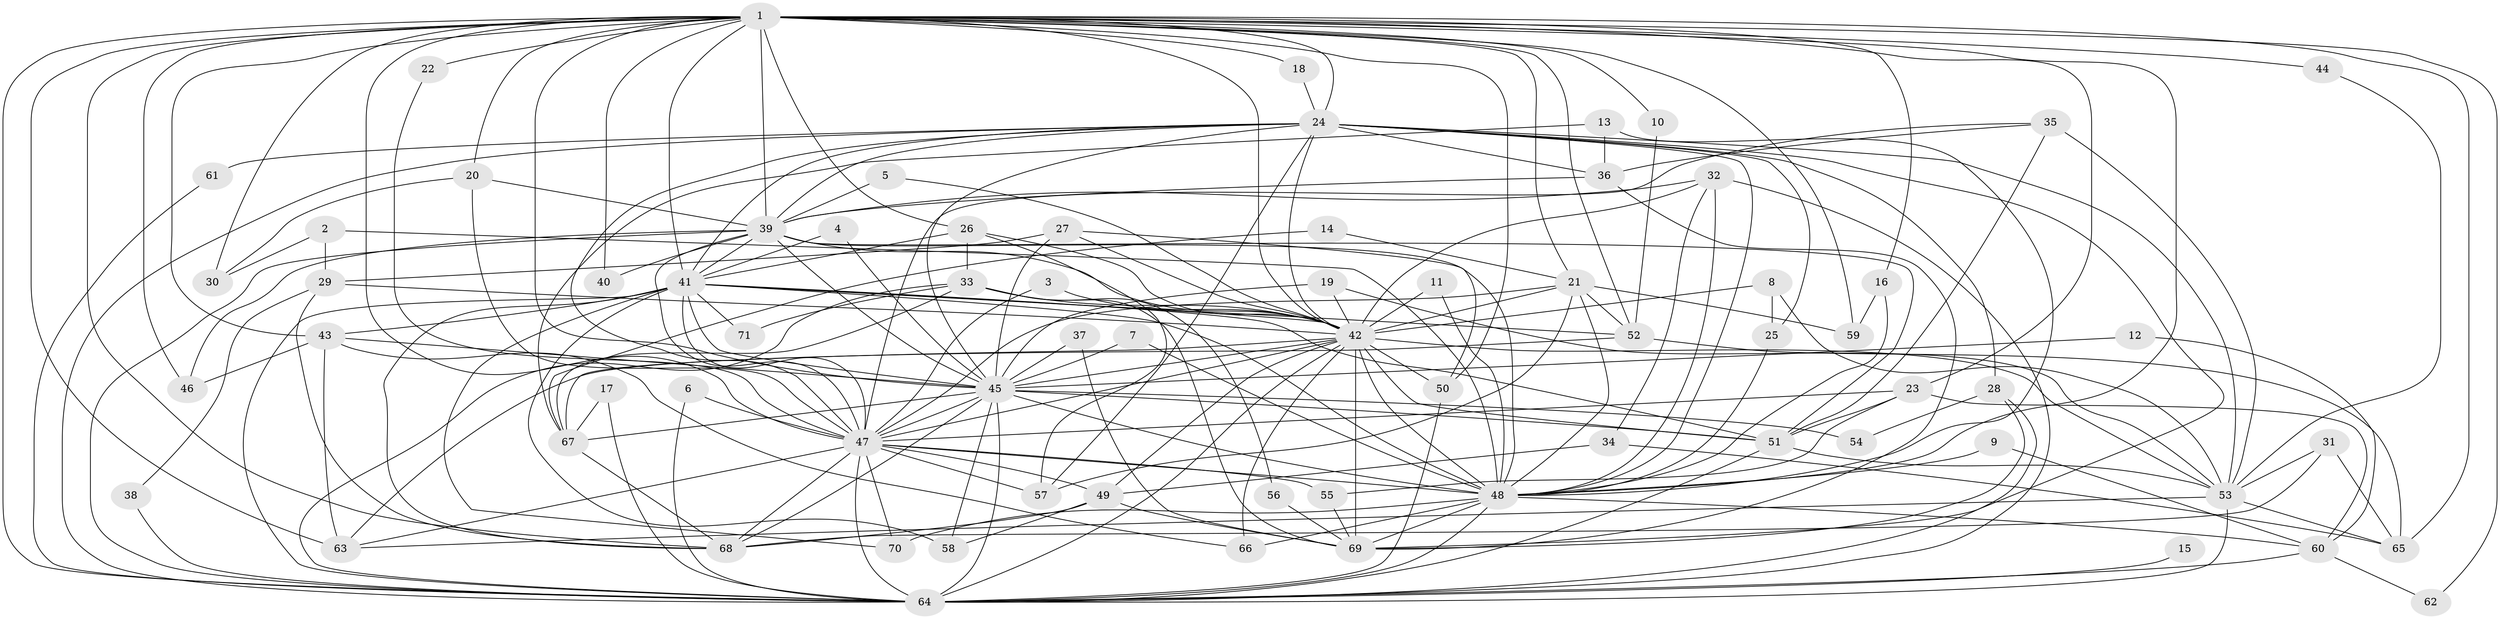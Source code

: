 // original degree distribution, {20: 0.014084507042253521, 24: 0.014084507042253521, 18: 0.007042253521126761, 27: 0.007042253521126761, 16: 0.007042253521126761, 29: 0.007042253521126761, 23: 0.014084507042253521, 8: 0.007042253521126761, 2: 0.5, 5: 0.09859154929577464, 4: 0.07746478873239436, 3: 0.19718309859154928, 6: 0.035211267605633804, 9: 0.007042253521126761, 7: 0.007042253521126761}
// Generated by graph-tools (version 1.1) at 2025/25/03/09/25 03:25:37]
// undirected, 71 vertices, 208 edges
graph export_dot {
graph [start="1"]
  node [color=gray90,style=filled];
  1;
  2;
  3;
  4;
  5;
  6;
  7;
  8;
  9;
  10;
  11;
  12;
  13;
  14;
  15;
  16;
  17;
  18;
  19;
  20;
  21;
  22;
  23;
  24;
  25;
  26;
  27;
  28;
  29;
  30;
  31;
  32;
  33;
  34;
  35;
  36;
  37;
  38;
  39;
  40;
  41;
  42;
  43;
  44;
  45;
  46;
  47;
  48;
  49;
  50;
  51;
  52;
  53;
  54;
  55;
  56;
  57;
  58;
  59;
  60;
  61;
  62;
  63;
  64;
  65;
  66;
  67;
  68;
  69;
  70;
  71;
  1 -- 10 [weight=1.0];
  1 -- 16 [weight=1.0];
  1 -- 18 [weight=1.0];
  1 -- 20 [weight=1.0];
  1 -- 21 [weight=1.0];
  1 -- 22 [weight=1.0];
  1 -- 23 [weight=1.0];
  1 -- 24 [weight=2.0];
  1 -- 26 [weight=1.0];
  1 -- 30 [weight=1.0];
  1 -- 39 [weight=3.0];
  1 -- 40 [weight=1.0];
  1 -- 41 [weight=2.0];
  1 -- 42 [weight=2.0];
  1 -- 43 [weight=1.0];
  1 -- 44 [weight=1.0];
  1 -- 45 [weight=3.0];
  1 -- 46 [weight=2.0];
  1 -- 47 [weight=2.0];
  1 -- 48 [weight=3.0];
  1 -- 50 [weight=1.0];
  1 -- 52 [weight=1.0];
  1 -- 59 [weight=1.0];
  1 -- 62 [weight=1.0];
  1 -- 63 [weight=1.0];
  1 -- 64 [weight=2.0];
  1 -- 65 [weight=1.0];
  1 -- 68 [weight=1.0];
  2 -- 29 [weight=1.0];
  2 -- 30 [weight=1.0];
  2 -- 48 [weight=1.0];
  3 -- 42 [weight=2.0];
  3 -- 47 [weight=1.0];
  4 -- 41 [weight=1.0];
  4 -- 45 [weight=1.0];
  5 -- 39 [weight=1.0];
  5 -- 42 [weight=1.0];
  6 -- 47 [weight=1.0];
  6 -- 64 [weight=1.0];
  7 -- 45 [weight=1.0];
  7 -- 48 [weight=1.0];
  8 -- 25 [weight=1.0];
  8 -- 42 [weight=1.0];
  8 -- 53 [weight=1.0];
  9 -- 48 [weight=1.0];
  9 -- 60 [weight=1.0];
  10 -- 52 [weight=1.0];
  11 -- 42 [weight=1.0];
  11 -- 48 [weight=1.0];
  12 -- 45 [weight=1.0];
  12 -- 60 [weight=1.0];
  13 -- 36 [weight=1.0];
  13 -- 48 [weight=1.0];
  13 -- 67 [weight=1.0];
  14 -- 21 [weight=1.0];
  14 -- 67 [weight=1.0];
  15 -- 64 [weight=2.0];
  16 -- 48 [weight=1.0];
  16 -- 59 [weight=1.0];
  17 -- 64 [weight=1.0];
  17 -- 67 [weight=1.0];
  18 -- 24 [weight=1.0];
  19 -- 42 [weight=1.0];
  19 -- 45 [weight=1.0];
  19 -- 53 [weight=1.0];
  20 -- 30 [weight=1.0];
  20 -- 39 [weight=1.0];
  20 -- 47 [weight=1.0];
  21 -- 42 [weight=1.0];
  21 -- 47 [weight=1.0];
  21 -- 48 [weight=1.0];
  21 -- 52 [weight=1.0];
  21 -- 57 [weight=1.0];
  21 -- 59 [weight=1.0];
  22 -- 47 [weight=1.0];
  23 -- 47 [weight=1.0];
  23 -- 51 [weight=1.0];
  23 -- 55 [weight=1.0];
  23 -- 60 [weight=1.0];
  24 -- 25 [weight=1.0];
  24 -- 28 [weight=1.0];
  24 -- 36 [weight=2.0];
  24 -- 39 [weight=1.0];
  24 -- 41 [weight=1.0];
  24 -- 42 [weight=1.0];
  24 -- 45 [weight=1.0];
  24 -- 47 [weight=1.0];
  24 -- 48 [weight=1.0];
  24 -- 53 [weight=1.0];
  24 -- 57 [weight=1.0];
  24 -- 61 [weight=1.0];
  24 -- 64 [weight=1.0];
  24 -- 69 [weight=1.0];
  25 -- 48 [weight=1.0];
  26 -- 33 [weight=1.0];
  26 -- 41 [weight=1.0];
  26 -- 42 [weight=1.0];
  26 -- 57 [weight=1.0];
  27 -- 29 [weight=1.0];
  27 -- 42 [weight=1.0];
  27 -- 45 [weight=1.0];
  27 -- 50 [weight=1.0];
  28 -- 54 [weight=1.0];
  28 -- 64 [weight=1.0];
  28 -- 69 [weight=1.0];
  29 -- 38 [weight=1.0];
  29 -- 42 [weight=1.0];
  29 -- 68 [weight=1.0];
  31 -- 53 [weight=1.0];
  31 -- 65 [weight=1.0];
  31 -- 68 [weight=1.0];
  32 -- 34 [weight=1.0];
  32 -- 39 [weight=1.0];
  32 -- 42 [weight=1.0];
  32 -- 48 [weight=1.0];
  32 -- 64 [weight=1.0];
  33 -- 42 [weight=1.0];
  33 -- 56 [weight=1.0];
  33 -- 64 [weight=1.0];
  33 -- 67 [weight=1.0];
  33 -- 69 [weight=1.0];
  33 -- 71 [weight=1.0];
  34 -- 49 [weight=1.0];
  34 -- 65 [weight=1.0];
  35 -- 36 [weight=1.0];
  35 -- 47 [weight=1.0];
  35 -- 51 [weight=1.0];
  35 -- 53 [weight=1.0];
  36 -- 39 [weight=1.0];
  36 -- 69 [weight=1.0];
  37 -- 45 [weight=1.0];
  37 -- 69 [weight=1.0];
  38 -- 64 [weight=1.0];
  39 -- 40 [weight=1.0];
  39 -- 41 [weight=1.0];
  39 -- 42 [weight=1.0];
  39 -- 45 [weight=2.0];
  39 -- 46 [weight=1.0];
  39 -- 47 [weight=2.0];
  39 -- 48 [weight=1.0];
  39 -- 51 [weight=1.0];
  39 -- 64 [weight=1.0];
  41 -- 42 [weight=1.0];
  41 -- 43 [weight=1.0];
  41 -- 45 [weight=1.0];
  41 -- 47 [weight=1.0];
  41 -- 48 [weight=2.0];
  41 -- 51 [weight=1.0];
  41 -- 52 [weight=1.0];
  41 -- 58 [weight=1.0];
  41 -- 64 [weight=1.0];
  41 -- 68 [weight=3.0];
  41 -- 70 [weight=1.0];
  41 -- 71 [weight=1.0];
  42 -- 45 [weight=1.0];
  42 -- 47 [weight=1.0];
  42 -- 48 [weight=1.0];
  42 -- 49 [weight=1.0];
  42 -- 50 [weight=1.0];
  42 -- 51 [weight=1.0];
  42 -- 53 [weight=1.0];
  42 -- 64 [weight=2.0];
  42 -- 66 [weight=1.0];
  42 -- 67 [weight=1.0];
  42 -- 69 [weight=1.0];
  43 -- 45 [weight=1.0];
  43 -- 46 [weight=1.0];
  43 -- 63 [weight=1.0];
  43 -- 66 [weight=1.0];
  44 -- 53 [weight=1.0];
  45 -- 47 [weight=1.0];
  45 -- 48 [weight=2.0];
  45 -- 51 [weight=1.0];
  45 -- 54 [weight=1.0];
  45 -- 58 [weight=1.0];
  45 -- 64 [weight=1.0];
  45 -- 67 [weight=2.0];
  45 -- 68 [weight=1.0];
  47 -- 48 [weight=1.0];
  47 -- 49 [weight=1.0];
  47 -- 55 [weight=1.0];
  47 -- 57 [weight=1.0];
  47 -- 63 [weight=1.0];
  47 -- 64 [weight=2.0];
  47 -- 68 [weight=1.0];
  47 -- 70 [weight=1.0];
  48 -- 60 [weight=1.0];
  48 -- 64 [weight=1.0];
  48 -- 66 [weight=1.0];
  48 -- 69 [weight=2.0];
  48 -- 70 [weight=1.0];
  49 -- 58 [weight=1.0];
  49 -- 68 [weight=1.0];
  49 -- 69 [weight=1.0];
  50 -- 64 [weight=1.0];
  51 -- 53 [weight=1.0];
  51 -- 64 [weight=1.0];
  52 -- 63 [weight=1.0];
  52 -- 65 [weight=2.0];
  53 -- 63 [weight=1.0];
  53 -- 64 [weight=1.0];
  53 -- 65 [weight=1.0];
  55 -- 69 [weight=1.0];
  56 -- 69 [weight=1.0];
  60 -- 62 [weight=1.0];
  60 -- 64 [weight=1.0];
  61 -- 64 [weight=1.0];
  67 -- 68 [weight=1.0];
}
